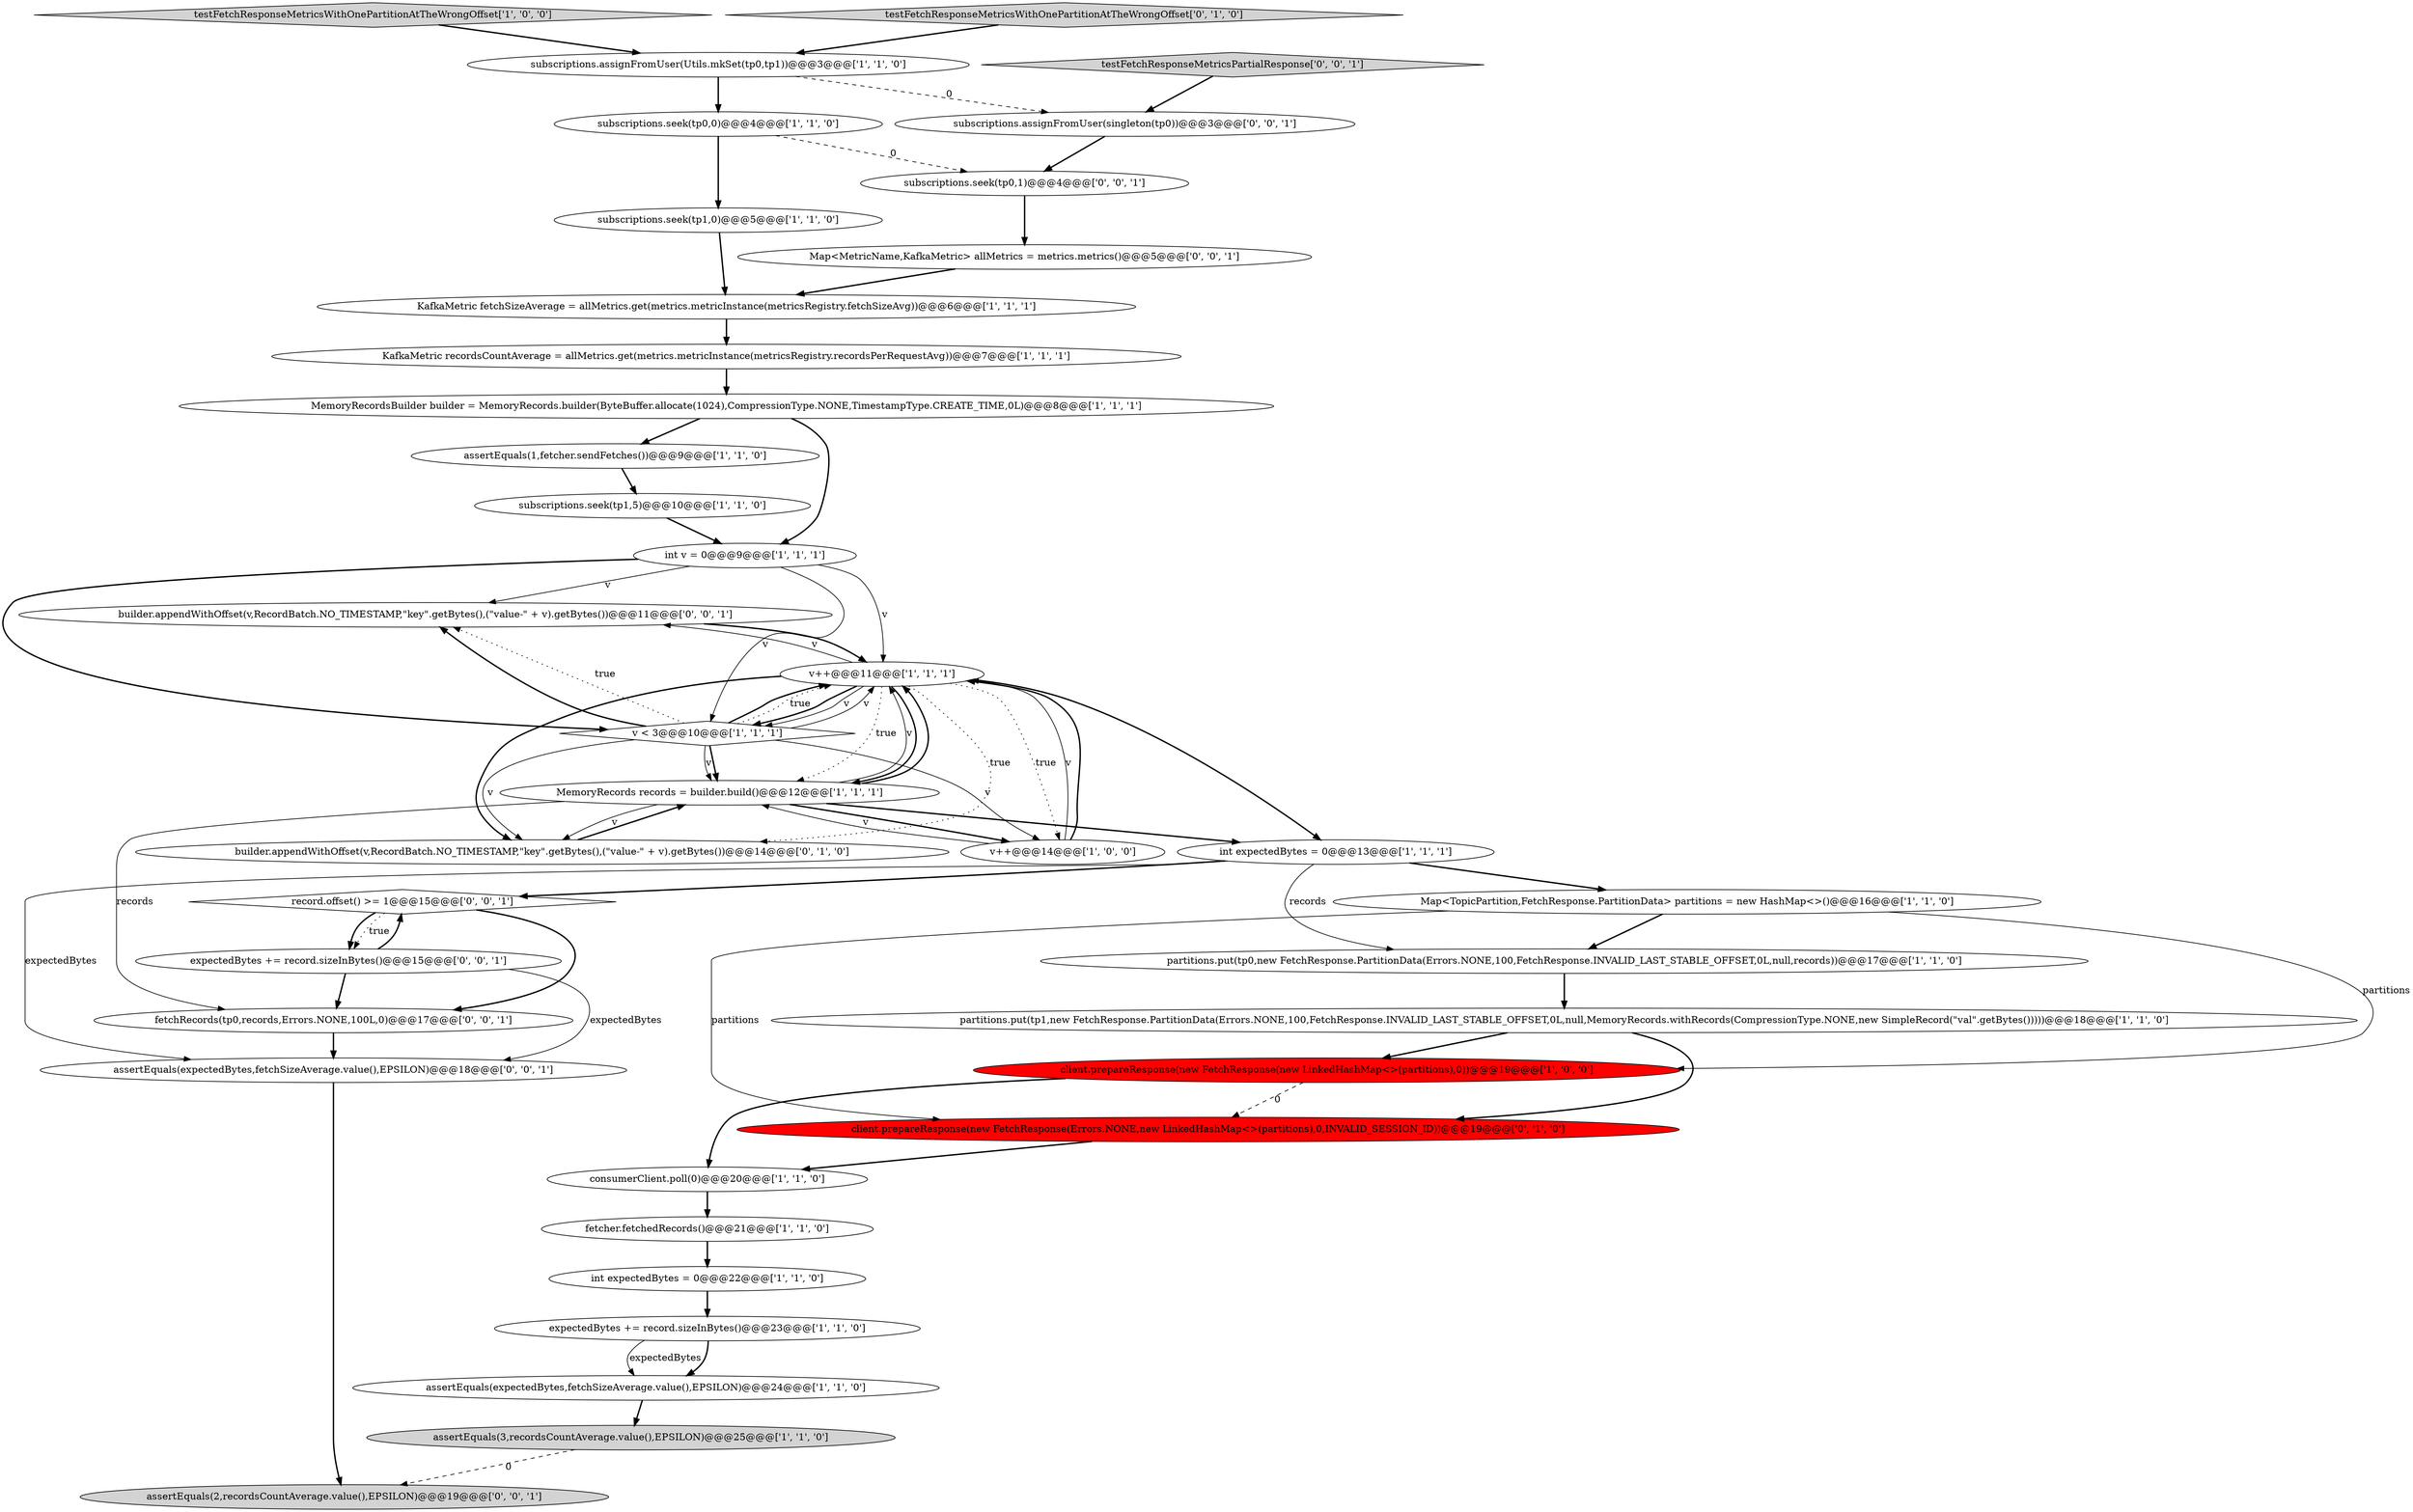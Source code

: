 digraph {
11 [style = filled, label = "subscriptions.seek(tp1,0)@@@5@@@['1', '1', '0']", fillcolor = white, shape = ellipse image = "AAA0AAABBB1BBB"];
1 [style = filled, label = "assertEquals(expectedBytes,fetchSizeAverage.value(),EPSILON)@@@24@@@['1', '1', '0']", fillcolor = white, shape = ellipse image = "AAA0AAABBB1BBB"];
18 [style = filled, label = "partitions.put(tp1,new FetchResponse.PartitionData(Errors.NONE,100,FetchResponse.INVALID_LAST_STABLE_OFFSET,0L,null,MemoryRecords.withRecords(CompressionType.NONE,new SimpleRecord(\"val\".getBytes()))))@@@18@@@['1', '1', '0']", fillcolor = white, shape = ellipse image = "AAA0AAABBB1BBB"];
16 [style = filled, label = "subscriptions.assignFromUser(Utils.mkSet(tp0,tp1))@@@3@@@['1', '1', '0']", fillcolor = white, shape = ellipse image = "AAA0AAABBB1BBB"];
33 [style = filled, label = "subscriptions.seek(tp0,1)@@@4@@@['0', '0', '1']", fillcolor = white, shape = ellipse image = "AAA0AAABBB3BBB"];
27 [style = filled, label = "client.prepareResponse(new FetchResponse(Errors.NONE,new LinkedHashMap<>(partitions),0,INVALID_SESSION_ID))@@@19@@@['0', '1', '0']", fillcolor = red, shape = ellipse image = "AAA1AAABBB2BBB"];
9 [style = filled, label = "assertEquals(3,recordsCountAverage.value(),EPSILON)@@@25@@@['1', '1', '0']", fillcolor = lightgray, shape = ellipse image = "AAA0AAABBB1BBB"];
19 [style = filled, label = "subscriptions.seek(tp1,5)@@@10@@@['1', '1', '0']", fillcolor = white, shape = ellipse image = "AAA0AAABBB1BBB"];
32 [style = filled, label = "Map<MetricName,KafkaMetric> allMetrics = metrics.metrics()@@@5@@@['0', '0', '1']", fillcolor = white, shape = ellipse image = "AAA0AAABBB3BBB"];
36 [style = filled, label = "assertEquals(2,recordsCountAverage.value(),EPSILON)@@@19@@@['0', '0', '1']", fillcolor = lightgray, shape = ellipse image = "AAA0AAABBB3BBB"];
10 [style = filled, label = "testFetchResponseMetricsWithOnePartitionAtTheWrongOffset['1', '0', '0']", fillcolor = lightgray, shape = diamond image = "AAA0AAABBB1BBB"];
20 [style = filled, label = "int expectedBytes = 0@@@22@@@['1', '1', '0']", fillcolor = white, shape = ellipse image = "AAA0AAABBB1BBB"];
37 [style = filled, label = "testFetchResponseMetricsPartialResponse['0', '0', '1']", fillcolor = lightgray, shape = diamond image = "AAA0AAABBB3BBB"];
28 [style = filled, label = "builder.appendWithOffset(v,RecordBatch.NO_TIMESTAMP,\"key\".getBytes(),(\"value-\" + v).getBytes())@@@11@@@['0', '0', '1']", fillcolor = white, shape = ellipse image = "AAA0AAABBB3BBB"];
0 [style = filled, label = "assertEquals(1,fetcher.sendFetches())@@@9@@@['1', '1', '0']", fillcolor = white, shape = ellipse image = "AAA0AAABBB1BBB"];
26 [style = filled, label = "testFetchResponseMetricsWithOnePartitionAtTheWrongOffset['0', '1', '0']", fillcolor = lightgray, shape = diamond image = "AAA0AAABBB2BBB"];
7 [style = filled, label = "int v = 0@@@9@@@['1', '1', '1']", fillcolor = white, shape = ellipse image = "AAA0AAABBB1BBB"];
17 [style = filled, label = "MemoryRecords records = builder.build()@@@12@@@['1', '1', '1']", fillcolor = white, shape = ellipse image = "AAA0AAABBB1BBB"];
25 [style = filled, label = "builder.appendWithOffset(v,RecordBatch.NO_TIMESTAMP,\"key\".getBytes(),(\"value-\" + v).getBytes())@@@14@@@['0', '1', '0']", fillcolor = white, shape = ellipse image = "AAA0AAABBB2BBB"];
22 [style = filled, label = "subscriptions.seek(tp0,0)@@@4@@@['1', '1', '0']", fillcolor = white, shape = ellipse image = "AAA0AAABBB1BBB"];
35 [style = filled, label = "assertEquals(expectedBytes,fetchSizeAverage.value(),EPSILON)@@@18@@@['0', '0', '1']", fillcolor = white, shape = ellipse image = "AAA0AAABBB3BBB"];
29 [style = filled, label = "expectedBytes += record.sizeInBytes()@@@15@@@['0', '0', '1']", fillcolor = white, shape = ellipse image = "AAA0AAABBB3BBB"];
13 [style = filled, label = "MemoryRecordsBuilder builder = MemoryRecords.builder(ByteBuffer.allocate(1024),CompressionType.NONE,TimestampType.CREATE_TIME,0L)@@@8@@@['1', '1', '1']", fillcolor = white, shape = ellipse image = "AAA0AAABBB1BBB"];
14 [style = filled, label = "v++@@@14@@@['1', '0', '0']", fillcolor = white, shape = ellipse image = "AAA0AAABBB1BBB"];
4 [style = filled, label = "v < 3@@@10@@@['1', '1', '1']", fillcolor = white, shape = diamond image = "AAA0AAABBB1BBB"];
30 [style = filled, label = "subscriptions.assignFromUser(singleton(tp0))@@@3@@@['0', '0', '1']", fillcolor = white, shape = ellipse image = "AAA0AAABBB3BBB"];
24 [style = filled, label = "fetcher.fetchedRecords()@@@21@@@['1', '1', '0']", fillcolor = white, shape = ellipse image = "AAA0AAABBB1BBB"];
3 [style = filled, label = "Map<TopicPartition,FetchResponse.PartitionData> partitions = new HashMap<>()@@@16@@@['1', '1', '0']", fillcolor = white, shape = ellipse image = "AAA0AAABBB1BBB"];
12 [style = filled, label = "KafkaMetric recordsCountAverage = allMetrics.get(metrics.metricInstance(metricsRegistry.recordsPerRequestAvg))@@@7@@@['1', '1', '1']", fillcolor = white, shape = ellipse image = "AAA0AAABBB1BBB"];
6 [style = filled, label = "int expectedBytes = 0@@@13@@@['1', '1', '1']", fillcolor = white, shape = ellipse image = "AAA0AAABBB1BBB"];
2 [style = filled, label = "KafkaMetric fetchSizeAverage = allMetrics.get(metrics.metricInstance(metricsRegistry.fetchSizeAvg))@@@6@@@['1', '1', '1']", fillcolor = white, shape = ellipse image = "AAA0AAABBB1BBB"];
31 [style = filled, label = "record.offset() >= 1@@@15@@@['0', '0', '1']", fillcolor = white, shape = diamond image = "AAA0AAABBB3BBB"];
8 [style = filled, label = "consumerClient.poll(0)@@@20@@@['1', '1', '0']", fillcolor = white, shape = ellipse image = "AAA0AAABBB1BBB"];
21 [style = filled, label = "v++@@@11@@@['1', '1', '1']", fillcolor = white, shape = ellipse image = "AAA0AAABBB1BBB"];
23 [style = filled, label = "expectedBytes += record.sizeInBytes()@@@23@@@['1', '1', '0']", fillcolor = white, shape = ellipse image = "AAA0AAABBB1BBB"];
5 [style = filled, label = "partitions.put(tp0,new FetchResponse.PartitionData(Errors.NONE,100,FetchResponse.INVALID_LAST_STABLE_OFFSET,0L,null,records))@@@17@@@['1', '1', '0']", fillcolor = white, shape = ellipse image = "AAA0AAABBB1BBB"];
34 [style = filled, label = "fetchRecords(tp0,records,Errors.NONE,100L,0)@@@17@@@['0', '0', '1']", fillcolor = white, shape = ellipse image = "AAA0AAABBB3BBB"];
15 [style = filled, label = "client.prepareResponse(new FetchResponse(new LinkedHashMap<>(partitions),0))@@@19@@@['1', '0', '0']", fillcolor = red, shape = ellipse image = "AAA1AAABBB1BBB"];
14->17 [style = solid, label="v"];
4->14 [style = solid, label="v"];
9->36 [style = dashed, label="0"];
6->3 [style = bold, label=""];
14->21 [style = solid, label="v"];
17->21 [style = solid, label="v"];
17->34 [style = solid, label="records"];
4->17 [style = bold, label=""];
30->33 [style = bold, label=""];
23->1 [style = solid, label="expectedBytes"];
21->6 [style = bold, label=""];
17->6 [style = bold, label=""];
0->19 [style = bold, label=""];
4->21 [style = solid, label="v"];
37->30 [style = bold, label=""];
22->33 [style = dashed, label="0"];
29->31 [style = bold, label=""];
18->15 [style = bold, label=""];
4->21 [style = bold, label=""];
21->28 [style = solid, label="v"];
31->29 [style = bold, label=""];
21->17 [style = dotted, label="true"];
5->18 [style = bold, label=""];
7->4 [style = bold, label=""];
21->25 [style = bold, label=""];
29->34 [style = bold, label=""];
16->22 [style = bold, label=""];
25->17 [style = bold, label=""];
32->2 [style = bold, label=""];
11->2 [style = bold, label=""];
4->28 [style = bold, label=""];
2->12 [style = bold, label=""];
1->9 [style = bold, label=""];
31->34 [style = bold, label=""];
4->17 [style = solid, label="v"];
7->28 [style = solid, label="v"];
6->5 [style = solid, label="records"];
24->20 [style = bold, label=""];
4->28 [style = dotted, label="true"];
21->25 [style = dotted, label="true"];
4->21 [style = dotted, label="true"];
12->13 [style = bold, label=""];
26->16 [style = bold, label=""];
3->5 [style = bold, label=""];
28->21 [style = bold, label=""];
7->4 [style = solid, label="v"];
21->4 [style = solid, label="v"];
6->31 [style = bold, label=""];
20->23 [style = bold, label=""];
10->16 [style = bold, label=""];
16->30 [style = dashed, label="0"];
18->27 [style = bold, label=""];
3->15 [style = solid, label="partitions"];
17->14 [style = bold, label=""];
13->7 [style = bold, label=""];
17->25 [style = solid, label="v"];
21->14 [style = dotted, label="true"];
23->1 [style = bold, label=""];
29->35 [style = solid, label="expectedBytes"];
33->32 [style = bold, label=""];
4->25 [style = solid, label="v"];
7->21 [style = solid, label="v"];
15->27 [style = dashed, label="0"];
34->35 [style = bold, label=""];
35->36 [style = bold, label=""];
31->29 [style = dotted, label="true"];
6->35 [style = solid, label="expectedBytes"];
3->27 [style = solid, label="partitions"];
19->7 [style = bold, label=""];
21->17 [style = bold, label=""];
22->11 [style = bold, label=""];
14->21 [style = bold, label=""];
15->8 [style = bold, label=""];
17->21 [style = bold, label=""];
27->8 [style = bold, label=""];
13->0 [style = bold, label=""];
21->4 [style = bold, label=""];
8->24 [style = bold, label=""];
}
